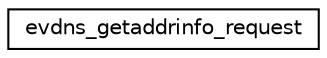 digraph G
{
  edge [fontname="Helvetica",fontsize="10",labelfontname="Helvetica",labelfontsize="10"];
  node [fontname="Helvetica",fontsize="10",shape=record];
  rankdir="LR";
  Node1 [label="evdns_getaddrinfo_request",height=0.2,width=0.4,color="black", fillcolor="white", style="filled",URL="$structevdns__getaddrinfo__request.html"];
}
